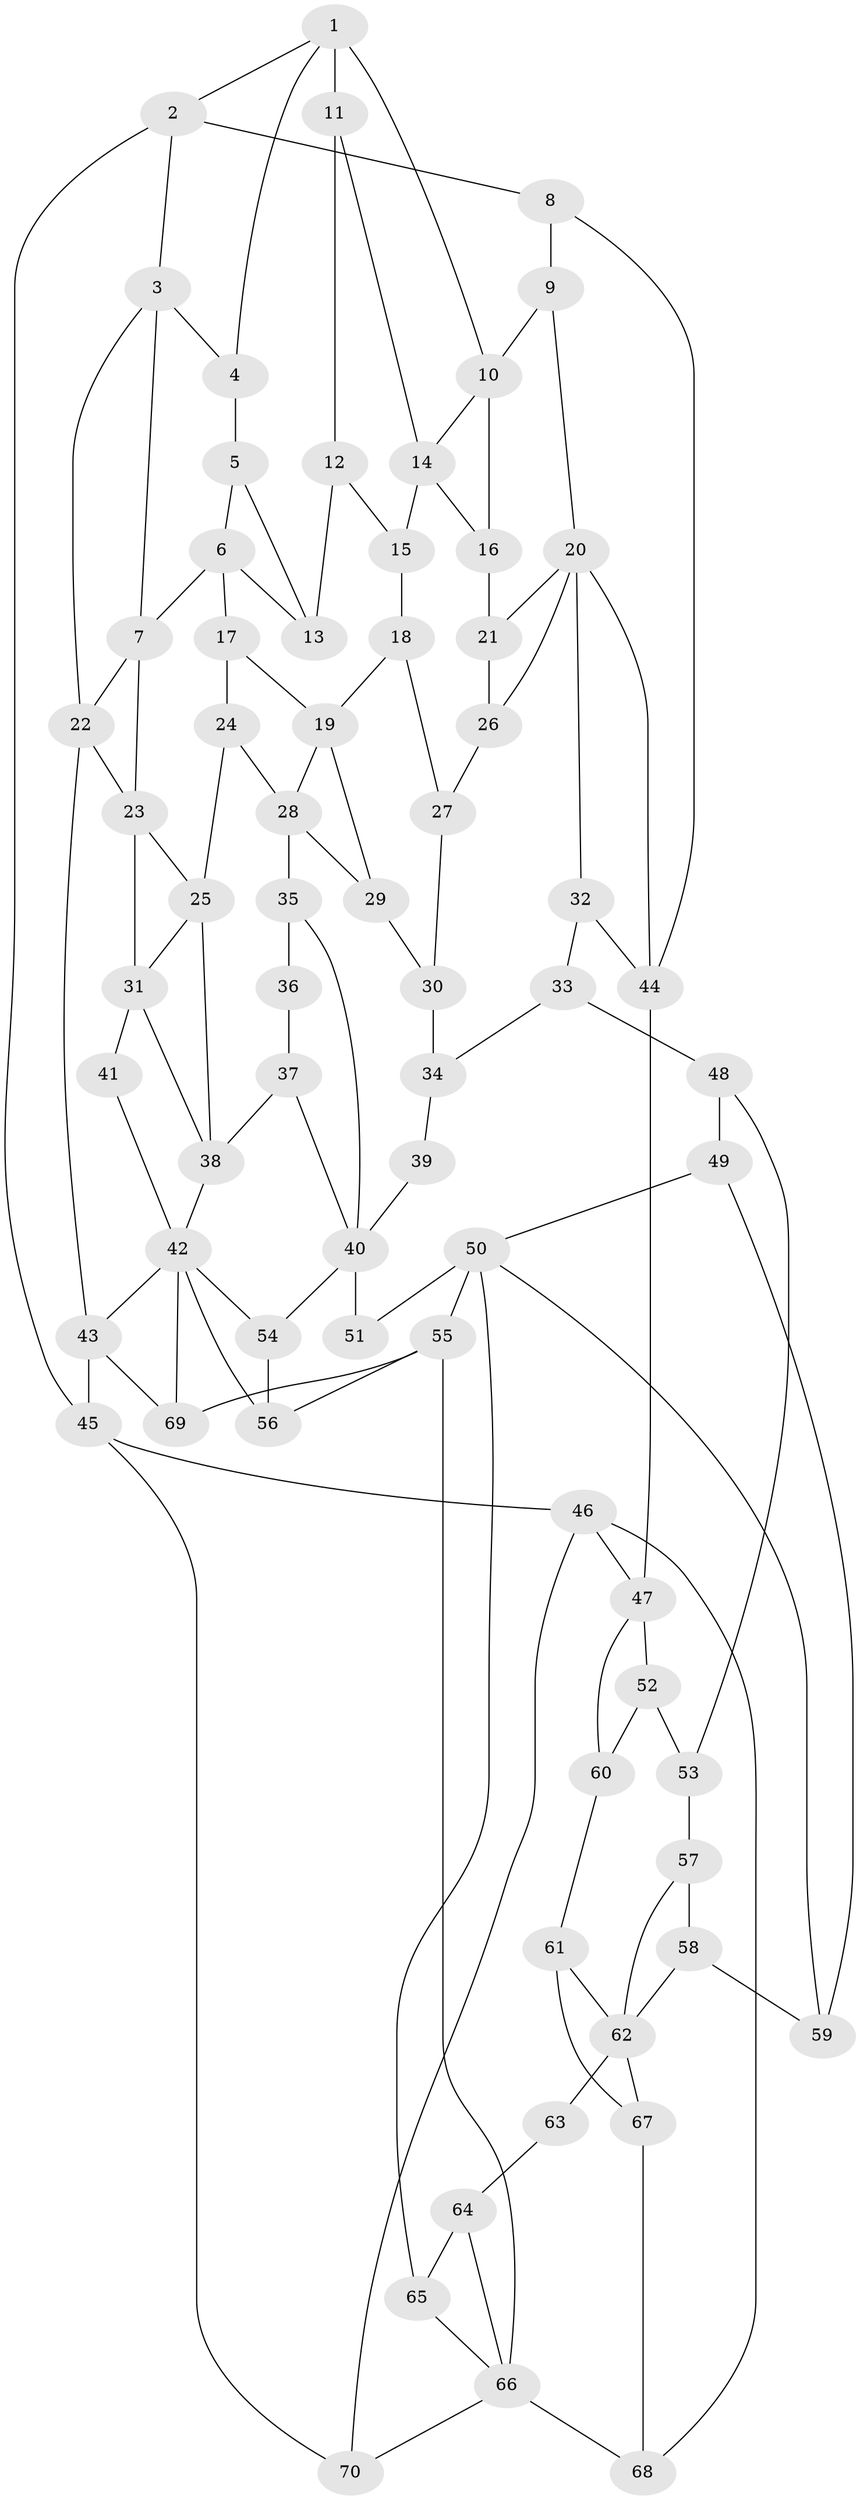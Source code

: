// original degree distribution, {3: 0.014388489208633094, 5: 0.5611510791366906, 4: 0.22302158273381295, 6: 0.2014388489208633}
// Generated by graph-tools (version 1.1) at 2025/54/03/04/25 22:54:15]
// undirected, 70 vertices, 119 edges
graph export_dot {
  node [color=gray90,style=filled];
  1;
  2;
  3;
  4;
  5;
  6;
  7;
  8;
  9;
  10;
  11;
  12;
  13;
  14;
  15;
  16;
  17;
  18;
  19;
  20;
  21;
  22;
  23;
  24;
  25;
  26;
  27;
  28;
  29;
  30;
  31;
  32;
  33;
  34;
  35;
  36;
  37;
  38;
  39;
  40;
  41;
  42;
  43;
  44;
  45;
  46;
  47;
  48;
  49;
  50;
  51;
  52;
  53;
  54;
  55;
  56;
  57;
  58;
  59;
  60;
  61;
  62;
  63;
  64;
  65;
  66;
  67;
  68;
  69;
  70;
  1 -- 2 [weight=1.0];
  1 -- 4 [weight=1.0];
  1 -- 10 [weight=1.0];
  1 -- 11 [weight=2.0];
  2 -- 3 [weight=1.0];
  2 -- 8 [weight=1.0];
  2 -- 45 [weight=1.0];
  3 -- 4 [weight=1.0];
  3 -- 7 [weight=1.0];
  3 -- 22 [weight=1.0];
  4 -- 5 [weight=2.0];
  5 -- 6 [weight=1.0];
  5 -- 13 [weight=1.0];
  6 -- 7 [weight=2.0];
  6 -- 13 [weight=1.0];
  6 -- 17 [weight=2.0];
  7 -- 22 [weight=1.0];
  7 -- 23 [weight=1.0];
  8 -- 9 [weight=2.0];
  8 -- 44 [weight=1.0];
  9 -- 10 [weight=2.0];
  9 -- 20 [weight=2.0];
  10 -- 14 [weight=1.0];
  10 -- 16 [weight=1.0];
  11 -- 12 [weight=1.0];
  11 -- 14 [weight=1.0];
  12 -- 13 [weight=1.0];
  12 -- 15 [weight=2.0];
  14 -- 15 [weight=2.0];
  14 -- 16 [weight=1.0];
  15 -- 18 [weight=2.0];
  16 -- 21 [weight=1.0];
  17 -- 19 [weight=2.0];
  17 -- 24 [weight=1.0];
  18 -- 19 [weight=2.0];
  18 -- 27 [weight=1.0];
  19 -- 28 [weight=1.0];
  19 -- 29 [weight=1.0];
  20 -- 21 [weight=1.0];
  20 -- 26 [weight=1.0];
  20 -- 32 [weight=1.0];
  20 -- 44 [weight=1.0];
  21 -- 26 [weight=1.0];
  22 -- 23 [weight=1.0];
  22 -- 43 [weight=1.0];
  23 -- 25 [weight=1.0];
  23 -- 31 [weight=2.0];
  24 -- 25 [weight=1.0];
  24 -- 28 [weight=1.0];
  25 -- 31 [weight=1.0];
  25 -- 38 [weight=1.0];
  26 -- 27 [weight=1.0];
  27 -- 30 [weight=1.0];
  28 -- 29 [weight=1.0];
  28 -- 35 [weight=2.0];
  29 -- 30 [weight=1.0];
  30 -- 34 [weight=1.0];
  31 -- 38 [weight=1.0];
  31 -- 41 [weight=2.0];
  32 -- 33 [weight=1.0];
  32 -- 44 [weight=1.0];
  33 -- 34 [weight=1.0];
  33 -- 48 [weight=1.0];
  34 -- 39 [weight=1.0];
  35 -- 36 [weight=2.0];
  35 -- 40 [weight=1.0];
  36 -- 37 [weight=1.0];
  37 -- 38 [weight=1.0];
  37 -- 40 [weight=1.0];
  38 -- 42 [weight=1.0];
  39 -- 40 [weight=2.0];
  40 -- 51 [weight=1.0];
  40 -- 54 [weight=1.0];
  41 -- 42 [weight=1.0];
  42 -- 43 [weight=1.0];
  42 -- 54 [weight=1.0];
  42 -- 56 [weight=1.0];
  42 -- 69 [weight=1.0];
  43 -- 45 [weight=1.0];
  43 -- 69 [weight=1.0];
  44 -- 47 [weight=2.0];
  45 -- 46 [weight=1.0];
  45 -- 70 [weight=1.0];
  46 -- 47 [weight=2.0];
  46 -- 68 [weight=1.0];
  46 -- 70 [weight=1.0];
  47 -- 52 [weight=1.0];
  47 -- 60 [weight=1.0];
  48 -- 49 [weight=1.0];
  48 -- 53 [weight=1.0];
  49 -- 50 [weight=1.0];
  49 -- 59 [weight=1.0];
  50 -- 51 [weight=2.0];
  50 -- 55 [weight=1.0];
  50 -- 59 [weight=1.0];
  50 -- 65 [weight=1.0];
  52 -- 53 [weight=1.0];
  52 -- 60 [weight=1.0];
  53 -- 57 [weight=1.0];
  54 -- 56 [weight=1.0];
  55 -- 56 [weight=1.0];
  55 -- 66 [weight=2.0];
  55 -- 69 [weight=1.0];
  57 -- 58 [weight=1.0];
  57 -- 62 [weight=1.0];
  58 -- 59 [weight=1.0];
  58 -- 62 [weight=1.0];
  60 -- 61 [weight=1.0];
  61 -- 62 [weight=1.0];
  61 -- 67 [weight=1.0];
  62 -- 63 [weight=2.0];
  62 -- 67 [weight=1.0];
  63 -- 64 [weight=1.0];
  64 -- 65 [weight=1.0];
  64 -- 66 [weight=1.0];
  65 -- 66 [weight=1.0];
  66 -- 68 [weight=1.0];
  66 -- 70 [weight=1.0];
  67 -- 68 [weight=1.0];
}

